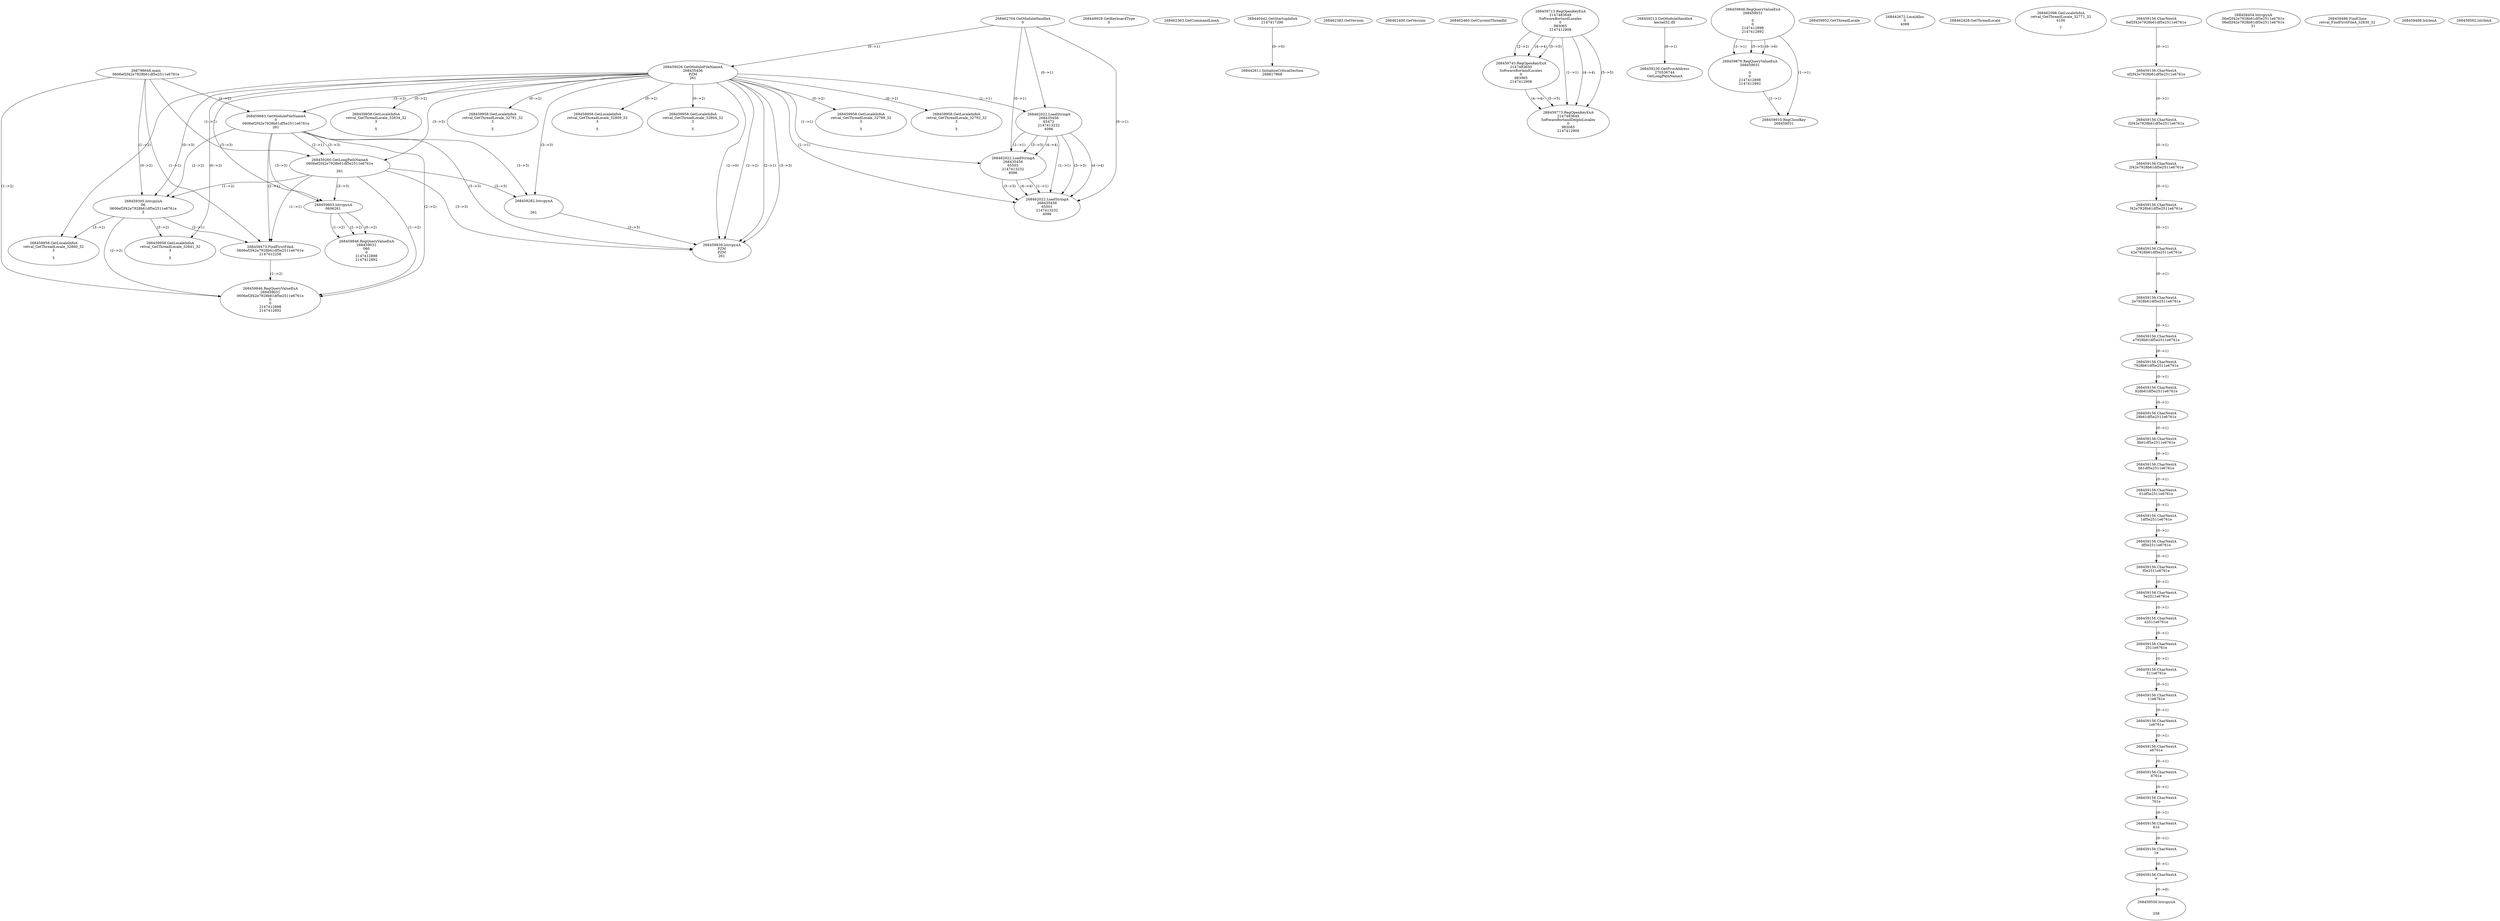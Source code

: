 // Global SCDG with merge call
digraph {
	0 [label="268798648.main
0606ef2f42e7928b61df5e2511e6761e"]
	1 [label="268462704.GetModuleHandleA
0"]
	2 [label="268448929.GetKeyboardType
0"]
	3 [label="268462363.GetCommandLineA
"]
	4 [label="268440442.GetStartupInfoA
2147417296"]
	5 [label="268462383.GetVersion
"]
	6 [label="268462400.GetVersion
"]
	7 [label="268462460.GetCurrentThreadId
"]
	8 [label="268459026.GetModuleFileNameA
268435456
PZM
261"]
	1 -> 8 [label="(0-->1)"]
	9 [label="268459683.GetModuleFileNameA
0
0606ef2f42e7928b61df5e2511e6761e
261"]
	0 -> 9 [label="(1-->2)"]
	8 -> 9 [label="(3-->3)"]
	10 [label="268459713.RegOpenKeyExA
2147483649
Software\Borland\Locales
0
983065
2147412908"]
	11 [label="268459213.GetModuleHandleA
kernel32.dll"]
	12 [label="268459230.GetProcAddress
270536744
GetLongPathNameA"]
	11 -> 12 [label="(0-->1)"]
	13 [label="268459260.GetLongPathNameA
0606ef2f42e7928b61df5e2511e6761e

261"]
	0 -> 13 [label="(1-->1)"]
	9 -> 13 [label="(2-->1)"]
	8 -> 13 [label="(3-->3)"]
	9 -> 13 [label="(3-->3)"]
	14 [label="268459282.lstrcpynA


261"]
	8 -> 14 [label="(3-->3)"]
	9 -> 14 [label="(3-->3)"]
	13 -> 14 [label="(3-->3)"]
	15 [label="268459846.RegQueryValueExA
268459031

0
0
2147412898
2147412892"]
	16 [label="268459876.RegQueryValueExA
268459031

0
0
2147412898
2147412892"]
	15 -> 16 [label="(1-->1)"]
	15 -> 16 [label="(5-->5)"]
	15 -> 16 [label="(6-->6)"]
	17 [label="268459910.RegCloseKey
268459031"]
	15 -> 17 [label="(1-->1)"]
	16 -> 17 [label="(1-->1)"]
	18 [label="268459939.lstrcpynA
PZM
PZM
261"]
	8 -> 18 [label="(2-->1)"]
	8 -> 18 [label="(2-->2)"]
	8 -> 18 [label="(3-->3)"]
	9 -> 18 [label="(3-->3)"]
	13 -> 18 [label="(3-->3)"]
	14 -> 18 [label="(3-->3)"]
	8 -> 18 [label="(2-->0)"]
	19 [label="268459952.GetThreadLocale
"]
	20 [label="268459958.GetLocaleInfoA
retval_GetThreadLocale_32799_32
3

5"]
	8 -> 20 [label="(0-->2)"]
	21 [label="268462022.LoadStringA
268435456
65472
2147413232
4096"]
	1 -> 21 [label="(0-->1)"]
	8 -> 21 [label="(1-->1)"]
	22 [label="268442611.InitializeCriticalSection
268817868"]
	4 -> 22 [label="(0-->0)"]
	23 [label="268442672.LocalAlloc
0
4088"]
	24 [label="268462428.GetThreadLocale
"]
	25 [label="268462098.GetLocaleInfoA
retval_GetThreadLocale_32771_32
4100

7"]
	26 [label="268459743.RegOpenKeyExA
2147483650
Software\Borland\Locales
0
983065
2147412908"]
	10 -> 26 [label="(2-->2)"]
	10 -> 26 [label="(4-->4)"]
	10 -> 26 [label="(5-->5)"]
	27 [label="268459395.lstrcpynA
06
0606ef2f42e7928b61df5e2511e6761e
3"]
	0 -> 27 [label="(1-->2)"]
	9 -> 27 [label="(2-->2)"]
	13 -> 27 [label="(1-->2)"]
	8 -> 27 [label="(0-->3)"]
	28 [label="268459156.CharNextA
6ef2f42e7928b61df5e2511e6761e"]
	29 [label="268459156.CharNextA
ef2f42e7928b61df5e2511e6761e"]
	28 -> 29 [label="(0-->1)"]
	30 [label="268459156.CharNextA
f2f42e7928b61df5e2511e6761e"]
	29 -> 30 [label="(0-->1)"]
	31 [label="268459156.CharNextA
2f42e7928b61df5e2511e6761e"]
	30 -> 31 [label="(0-->1)"]
	32 [label="268459156.CharNextA
f42e7928b61df5e2511e6761e"]
	31 -> 32 [label="(0-->1)"]
	33 [label="268459156.CharNextA
42e7928b61df5e2511e6761e"]
	32 -> 33 [label="(0-->1)"]
	34 [label="268459156.CharNextA
2e7928b61df5e2511e6761e"]
	33 -> 34 [label="(0-->1)"]
	35 [label="268459156.CharNextA
e7928b61df5e2511e6761e"]
	34 -> 35 [label="(0-->1)"]
	36 [label="268459156.CharNextA
7928b61df5e2511e6761e"]
	35 -> 36 [label="(0-->1)"]
	37 [label="268459156.CharNextA
928b61df5e2511e6761e"]
	36 -> 37 [label="(0-->1)"]
	38 [label="268459156.CharNextA
28b61df5e2511e6761e"]
	37 -> 38 [label="(0-->1)"]
	39 [label="268459156.CharNextA
8b61df5e2511e6761e"]
	38 -> 39 [label="(0-->1)"]
	40 [label="268459156.CharNextA
b61df5e2511e6761e"]
	39 -> 40 [label="(0-->1)"]
	41 [label="268459156.CharNextA
61df5e2511e6761e"]
	40 -> 41 [label="(0-->1)"]
	42 [label="268459156.CharNextA
1df5e2511e6761e"]
	41 -> 42 [label="(0-->1)"]
	43 [label="268459156.CharNextA
df5e2511e6761e"]
	42 -> 43 [label="(0-->1)"]
	44 [label="268459156.CharNextA
f5e2511e6761e"]
	43 -> 44 [label="(0-->1)"]
	45 [label="268459156.CharNextA
5e2511e6761e"]
	44 -> 45 [label="(0-->1)"]
	46 [label="268459156.CharNextA
e2511e6761e"]
	45 -> 46 [label="(0-->1)"]
	47 [label="268459156.CharNextA
2511e6761e"]
	46 -> 47 [label="(0-->1)"]
	48 [label="268459156.CharNextA
511e6761e"]
	47 -> 48 [label="(0-->1)"]
	49 [label="268459156.CharNextA
11e6761e"]
	48 -> 49 [label="(0-->1)"]
	50 [label="268459156.CharNextA
1e6761e"]
	49 -> 50 [label="(0-->1)"]
	51 [label="268459156.CharNextA
e6761e"]
	50 -> 51 [label="(0-->1)"]
	52 [label="268459156.CharNextA
6761e"]
	51 -> 52 [label="(0-->1)"]
	53 [label="268459156.CharNextA
761e"]
	52 -> 53 [label="(0-->1)"]
	54 [label="268459156.CharNextA
61e"]
	53 -> 54 [label="(0-->1)"]
	55 [label="268459156.CharNextA
1e"]
	54 -> 55 [label="(0-->1)"]
	56 [label="268459156.CharNextA
e"]
	55 -> 56 [label="(0-->1)"]
	57 [label="268459454.lstrcpynA
06ef2f42e7928b61df5e2511e6761e
06ef2f42e7928b61df5e2511e6761e
31"]
	58 [label="268459473.FindFirstFileA
0606ef2f42e7928b61df5e2511e6761e
2147412258"]
	0 -> 58 [label="(1-->1)"]
	9 -> 58 [label="(2-->1)"]
	13 -> 58 [label="(1-->1)"]
	27 -> 58 [label="(2-->1)"]
	59 [label="268459846.RegQueryValueExA
268459031
0606ef2f42e7928b61df5e2511e6761e
0
0
2147412898
2147412892"]
	0 -> 59 [label="(1-->2)"]
	9 -> 59 [label="(2-->2)"]
	13 -> 59 [label="(1-->2)"]
	27 -> 59 [label="(2-->2)"]
	58 -> 59 [label="(1-->2)"]
	60 [label="268459958.GetLocaleInfoA
retval_GetThreadLocale_32860_32
3

5"]
	8 -> 60 [label="(0-->2)"]
	27 -> 60 [label="(3-->2)"]
	61 [label="268459773.RegOpenKeyExA
2147483649
Software\Borland\Delphi\Locales
0
983065
2147412908"]
	10 -> 61 [label="(1-->1)"]
	10 -> 61 [label="(4-->4)"]
	26 -> 61 [label="(4-->4)"]
	10 -> 61 [label="(5-->5)"]
	26 -> 61 [label="(5-->5)"]
	62 [label="268459958.GetLocaleInfoA
retval_GetThreadLocale_32792_32
3

5"]
	8 -> 62 [label="(0-->2)"]
	63 [label="268462022.LoadStringA
268435456
65503
2147413232
4096"]
	1 -> 63 [label="(0-->1)"]
	8 -> 63 [label="(1-->1)"]
	21 -> 63 [label="(1-->1)"]
	21 -> 63 [label="(3-->3)"]
	21 -> 63 [label="(4-->4)"]
	64 [label="268462022.LoadStringA
268435456
65501
2147413232
4096"]
	1 -> 64 [label="(0-->1)"]
	8 -> 64 [label="(1-->1)"]
	21 -> 64 [label="(1-->1)"]
	63 -> 64 [label="(1-->1)"]
	21 -> 64 [label="(3-->3)"]
	63 -> 64 [label="(3-->3)"]
	21 -> 64 [label="(4-->4)"]
	63 -> 64 [label="(4-->4)"]
	65 [label="268459958.GetLocaleInfoA
retval_GetThreadLocale_32834_32
3

5"]
	8 -> 65 [label="(0-->2)"]
	66 [label="268459958.GetLocaleInfoA
retval_GetThreadLocale_32791_32
3

5"]
	8 -> 66 [label="(0-->2)"]
	67 [label="268459958.GetLocaleInfoA
retval_GetThreadLocale_32809_32
3

5"]
	8 -> 67 [label="(0-->2)"]
	68 [label="268459958.GetLocaleInfoA
retval_GetThreadLocale_32804_32
3

5"]
	8 -> 68 [label="(0-->2)"]
	69 [label="268459486.FindClose
retval_FindFirstFileA_32830_32"]
	70 [label="268459498.lstrlenA
"]
	71 [label="268459550.lstrcpynA


258"]
	56 -> 71 [label="(0-->0)"]
	72 [label="268459562.lstrlenA
"]
	73 [label="268459603.lstrcpynA
06\
06\
261"]
	8 -> 73 [label="(3-->3)"]
	9 -> 73 [label="(3-->3)"]
	13 -> 73 [label="(3-->3)"]
	74 [label="268459846.RegQueryValueExA
268459031
06\
0
0
2147412898
2147412892"]
	73 -> 74 [label="(1-->2)"]
	73 -> 74 [label="(2-->2)"]
	73 -> 74 [label="(0-->2)"]
	75 [label="268459958.GetLocaleInfoA
retval_GetThreadLocale_32841_32
3

5"]
	8 -> 75 [label="(0-->2)"]
	27 -> 75 [label="(3-->2)"]
}

